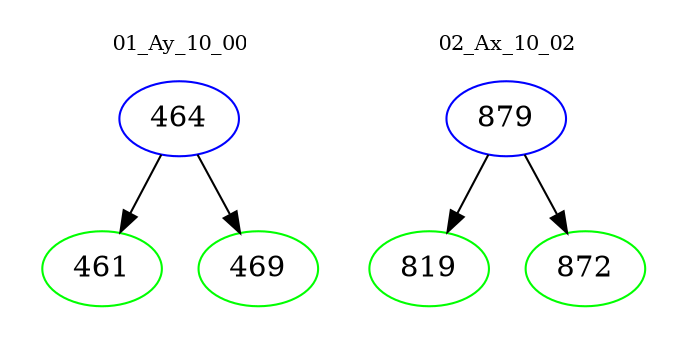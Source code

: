 digraph{
subgraph cluster_0 {
color = white
label = "01_Ay_10_00";
fontsize=10;
T0_464 [label="464", color="blue"]
T0_464 -> T0_461 [color="black"]
T0_461 [label="461", color="green"]
T0_464 -> T0_469 [color="black"]
T0_469 [label="469", color="green"]
}
subgraph cluster_1 {
color = white
label = "02_Ax_10_02";
fontsize=10;
T1_879 [label="879", color="blue"]
T1_879 -> T1_819 [color="black"]
T1_819 [label="819", color="green"]
T1_879 -> T1_872 [color="black"]
T1_872 [label="872", color="green"]
}
}

